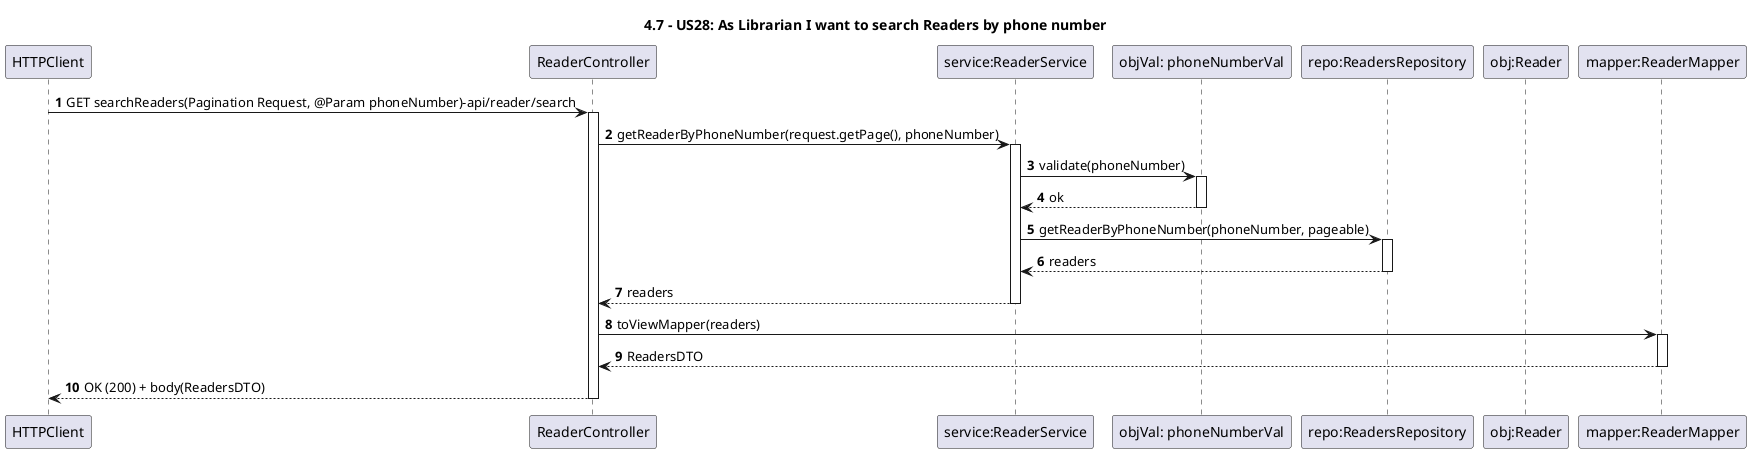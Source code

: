 @startuml
'https://plantuml.com/sequence-diagram
title 4.7 - US28: As Librarian I want to search Readers by phone number

autonumber
autoactivate on

participant "HTTPClient" as http
participant "ReaderController" as controller
participant "service:ReaderService" as service
participant "objVal: phoneNumberVal" as val
participant "repo:ReadersRepository" as repo
participant "obj:Reader" as obj
participant "mapper:ReaderMapper" as mapper


http -> controller: GET searchReaders(Pagination Request, @Param phoneNumber)-api/reader/search


controller -> service:getReaderByPhoneNumber(request.getPage(), phoneNumber)

service -> val: validate(phoneNumber)
val --> service: ok

service -> repo: getReaderByPhoneNumber(phoneNumber, pageable)
repo --> service: readers
service --> controller: readers

controller -> mapper: toViewMapper(readers)
mapper --> controller: ReadersDTO
controller --> http: OK (200) + body(ReadersDTO)



@enduml